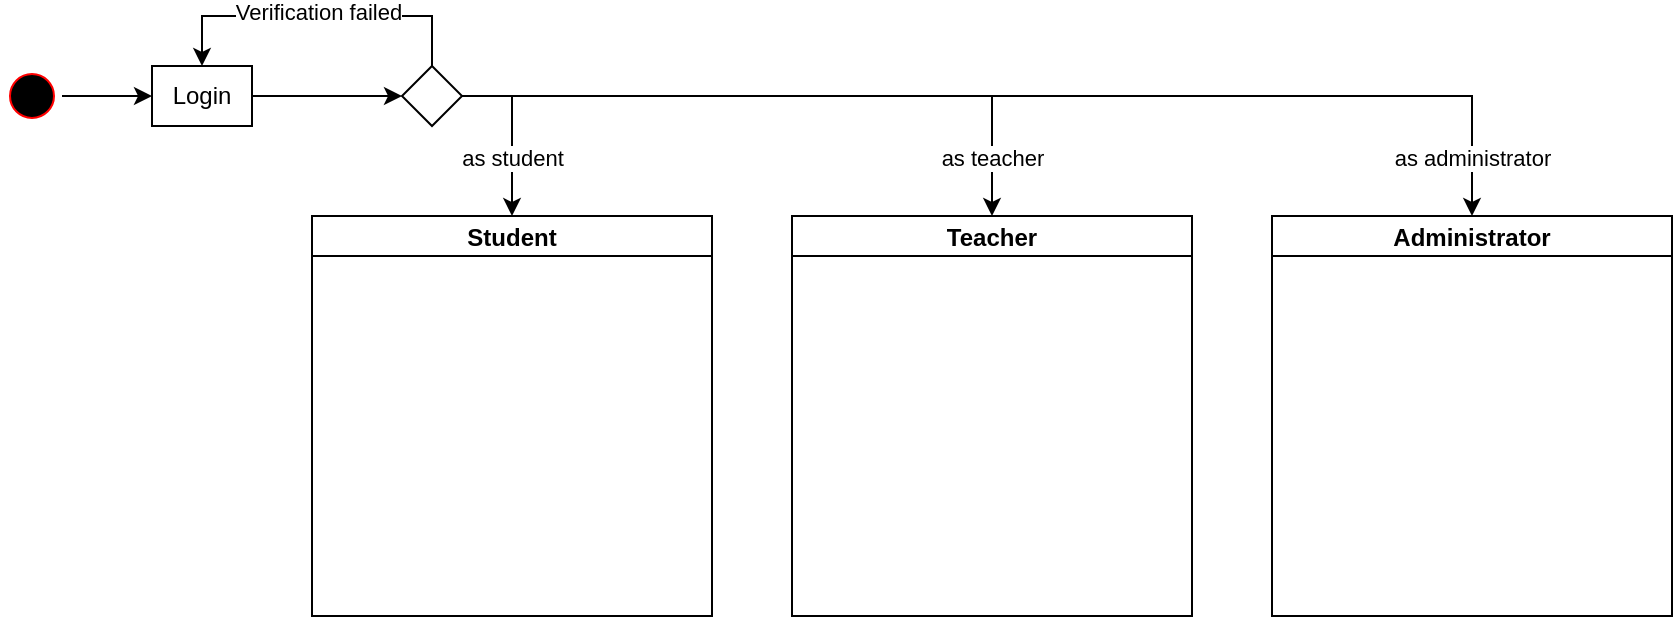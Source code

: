 <mxfile version="20.5.1" type="github"><diagram name="Page-1" id="58cdce13-f638-feb5-8d6f-7d28b1aa9fa0"><mxGraphModel dx="857" dy="413" grid="1" gridSize="10" guides="1" tooltips="1" connect="1" arrows="1" fold="1" page="1" pageScale="1" pageWidth="1100" pageHeight="850" background="none" math="0" shadow="0"><root><mxCell id="0"/><mxCell id="1" parent="0"/><mxCell id="KCOzz6u0m4-Kenj9s5ZC-12" style="edgeStyle=orthogonalEdgeStyle;rounded=0;orthogonalLoop=1;jettySize=auto;html=1;entryX=0;entryY=0.5;entryDx=0;entryDy=0;exitX=1;exitY=0.5;exitDx=0;exitDy=0;" edge="1" parent="1" source="KCOzz6u0m4-Kenj9s5ZC-3" target="KCOzz6u0m4-Kenj9s5ZC-9"><mxGeometry relative="1" as="geometry"/></mxCell><mxCell id="KCOzz6u0m4-Kenj9s5ZC-3" value="Login" style="whiteSpace=wrap;html=1;fillColor=#FFFFFF;" vertex="1" parent="1"><mxGeometry x="160" y="45" width="50" height="30" as="geometry"/></mxCell><mxCell id="KCOzz6u0m4-Kenj9s5ZC-18" style="edgeStyle=orthogonalEdgeStyle;rounded=0;orthogonalLoop=1;jettySize=auto;html=1;entryX=0.5;entryY=0;entryDx=0;entryDy=0;exitX=0.5;exitY=0;exitDx=0;exitDy=0;" edge="1" parent="1" source="KCOzz6u0m4-Kenj9s5ZC-9" target="KCOzz6u0m4-Kenj9s5ZC-3"><mxGeometry relative="1" as="geometry"><mxPoint x="185" y="40" as="targetPoint"/><Array as="points"><mxPoint x="185" y="20"/></Array></mxGeometry></mxCell><mxCell id="KCOzz6u0m4-Kenj9s5ZC-23" value="Verification failed" style="edgeLabel;html=1;align=center;verticalAlign=middle;resizable=0;points=[];" vertex="1" connectable="0" parent="KCOzz6u0m4-Kenj9s5ZC-18"><mxGeometry x="-0.149" y="-2" relative="1" as="geometry"><mxPoint x="-12" as="offset"/></mxGeometry></mxCell><mxCell id="KCOzz6u0m4-Kenj9s5ZC-20" style="edgeStyle=orthogonalEdgeStyle;rounded=0;orthogonalLoop=1;jettySize=auto;html=1;exitX=1;exitY=0.5;exitDx=0;exitDy=0;" edge="1" parent="1" source="KCOzz6u0m4-Kenj9s5ZC-9" target="KCOzz6u0m4-Kenj9s5ZC-27"><mxGeometry relative="1" as="geometry"><mxPoint x="675" y="60" as="targetPoint"/></mxGeometry></mxCell><mxCell id="KCOzz6u0m4-Kenj9s5ZC-32" value="as administrator" style="edgeLabel;html=1;align=center;verticalAlign=middle;resizable=0;points=[];" vertex="1" connectable="0" parent="KCOzz6u0m4-Kenj9s5ZC-20"><mxGeometry x="0.921" y="1" relative="1" as="geometry"><mxPoint x="-1" y="-7" as="offset"/></mxGeometry></mxCell><mxCell id="KCOzz6u0m4-Kenj9s5ZC-29" style="edgeStyle=orthogonalEdgeStyle;rounded=0;orthogonalLoop=1;jettySize=auto;html=1;exitX=1;exitY=0.5;exitDx=0;exitDy=0;" edge="1" parent="1" source="KCOzz6u0m4-Kenj9s5ZC-9" target="KCOzz6u0m4-Kenj9s5ZC-28"><mxGeometry relative="1" as="geometry"/></mxCell><mxCell id="KCOzz6u0m4-Kenj9s5ZC-31" value="as teacher" style="edgeLabel;html=1;align=center;verticalAlign=middle;resizable=0;points=[];" vertex="1" connectable="0" parent="KCOzz6u0m4-Kenj9s5ZC-29"><mxGeometry x="0.874" y="1" relative="1" as="geometry"><mxPoint x="-1" y="-9" as="offset"/></mxGeometry></mxCell><mxCell id="KCOzz6u0m4-Kenj9s5ZC-9" value="" style="rhombus;whiteSpace=wrap;html=1;fillColor=#FFFFFF;" vertex="1" parent="1"><mxGeometry x="285" y="45" width="30" height="30" as="geometry"/></mxCell><mxCell id="KCOzz6u0m4-Kenj9s5ZC-13" style="edgeStyle=orthogonalEdgeStyle;rounded=0;orthogonalLoop=1;jettySize=auto;html=1;entryX=0;entryY=0.5;entryDx=0;entryDy=0;exitX=1;exitY=0.5;exitDx=0;exitDy=0;" edge="1" parent="1" source="KCOzz6u0m4-Kenj9s5ZC-10" target="KCOzz6u0m4-Kenj9s5ZC-3"><mxGeometry relative="1" as="geometry"><mxPoint x="110" y="60" as="sourcePoint"/></mxGeometry></mxCell><mxCell id="KCOzz6u0m4-Kenj9s5ZC-10" value="" style="ellipse;html=1;shape=startState;fillColor=#000000;strokeColor=#ff0000;" vertex="1" parent="1"><mxGeometry x="85" y="45" width="30" height="30" as="geometry"/></mxCell><mxCell id="KCOzz6u0m4-Kenj9s5ZC-22" value="Student" style="swimlane;fillColor=#FFFFFF;startSize=20;" vertex="1" parent="1"><mxGeometry x="240" y="120" width="200" height="200" as="geometry"/></mxCell><mxCell id="KCOzz6u0m4-Kenj9s5ZC-26" value="" style="endArrow=classic;html=1;rounded=0;entryX=0.5;entryY=0;entryDx=0;entryDy=0;exitX=1;exitY=0.5;exitDx=0;exitDy=0;" edge="1" parent="1" source="KCOzz6u0m4-Kenj9s5ZC-9" target="KCOzz6u0m4-Kenj9s5ZC-22"><mxGeometry width="50" height="50" relative="1" as="geometry"><mxPoint x="340" y="60" as="sourcePoint"/><mxPoint x="470" y="140" as="targetPoint"/><Array as="points"><mxPoint x="340" y="60"/></Array></mxGeometry></mxCell><mxCell id="KCOzz6u0m4-Kenj9s5ZC-30" value="as student" style="edgeLabel;html=1;align=center;verticalAlign=middle;resizable=0;points=[];" vertex="1" connectable="0" parent="KCOzz6u0m4-Kenj9s5ZC-26"><mxGeometry x="0.067" y="-2" relative="1" as="geometry"><mxPoint x="2" y="10" as="offset"/></mxGeometry></mxCell><mxCell id="KCOzz6u0m4-Kenj9s5ZC-27" value="Administrator" style="swimlane;fillColor=#FFFFFF;startSize=20;" vertex="1" parent="1"><mxGeometry x="720" y="120" width="200" height="200" as="geometry"/></mxCell><mxCell id="KCOzz6u0m4-Kenj9s5ZC-28" value="Teacher" style="swimlane;fillColor=#FFFFFF;startSize=20;" vertex="1" parent="1"><mxGeometry x="480" y="120" width="200" height="200" as="geometry"/></mxCell></root></mxGraphModel></diagram></mxfile>
